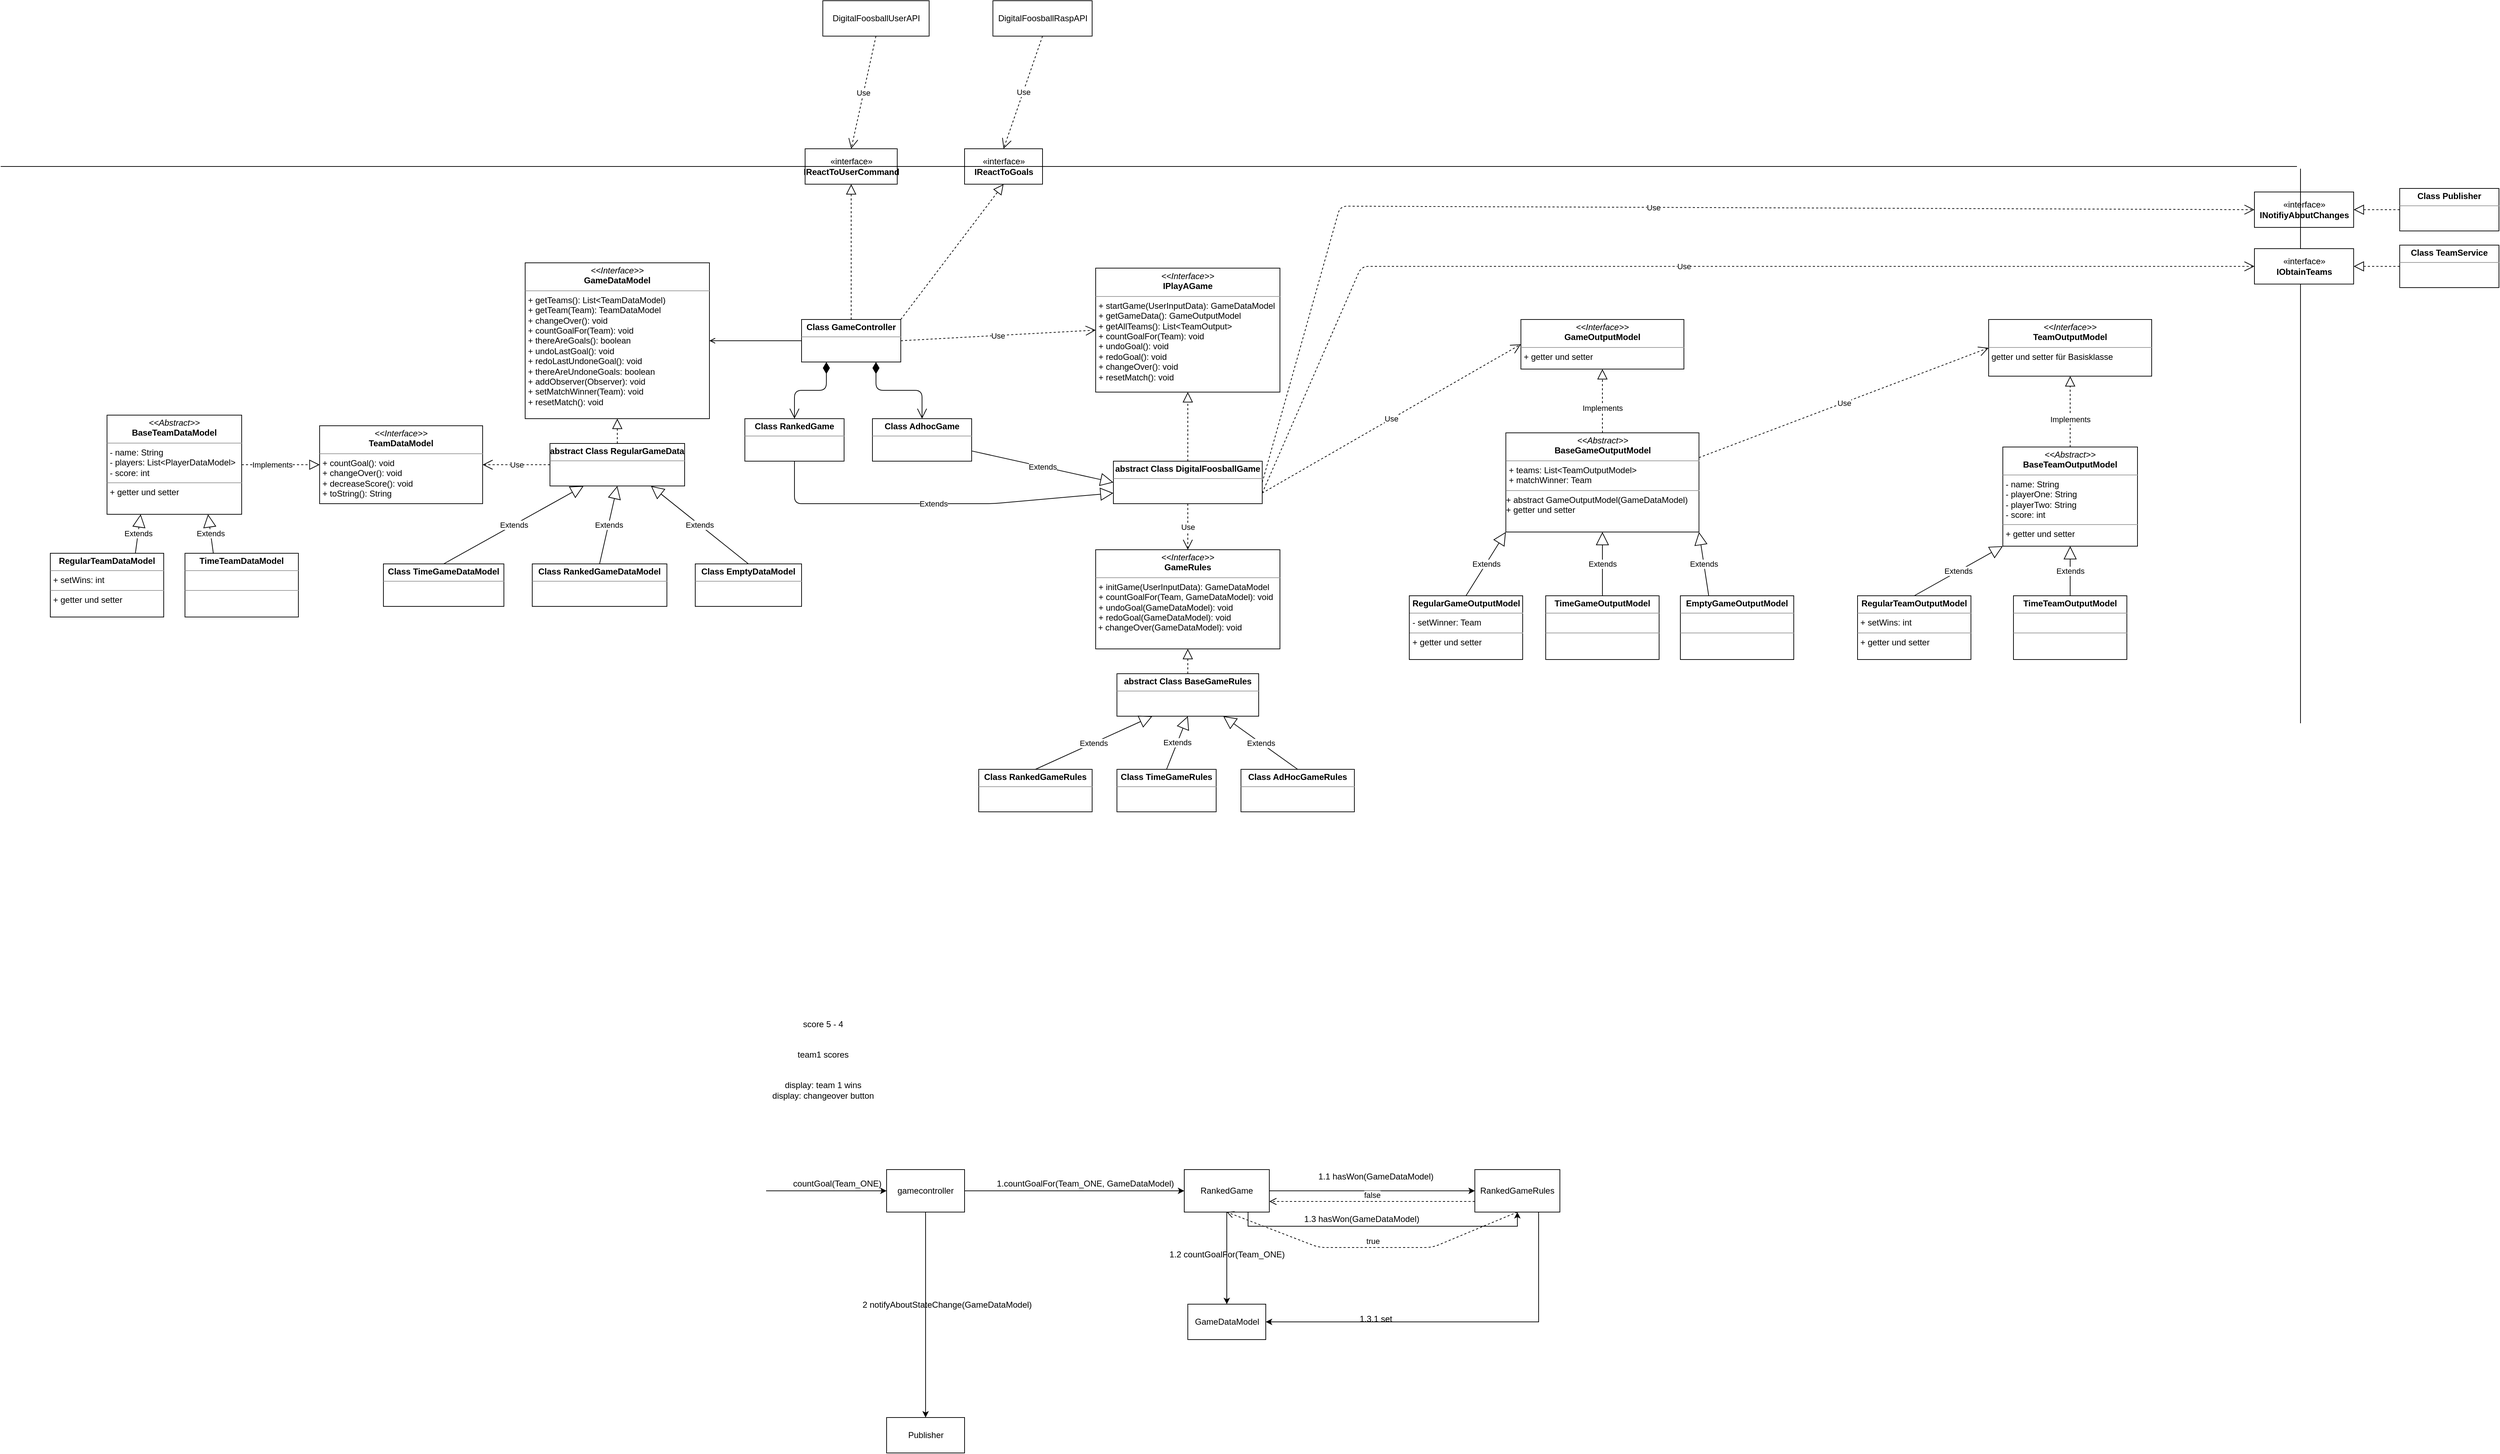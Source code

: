 <mxfile version="13.0.3" type="device"><diagram id="8A-3GBHilMgsX3fEYvuh" name="Page-1"><mxGraphModel dx="5867" dy="4175" grid="1" gridSize="10" guides="1" tooltips="1" connect="1" arrows="1" fold="1" page="1" pageScale="1" pageWidth="4681" pageHeight="3300" math="0" shadow="0"><root><mxCell id="0"/><mxCell id="1" parent="0"/><mxCell id="ubxK8QNQIeWMXq0OC-1E-4" value="«interface»&lt;br&gt;&lt;b&gt;IReactToGoals&lt;/b&gt;" style="html=1;" parent="1" vertex="1"><mxGeometry x="380" y="-131" width="110" height="50" as="geometry"/></mxCell><mxCell id="ubxK8QNQIeWMXq0OC-1E-5" value="«interface»&lt;br&gt;&lt;b&gt;IReactToUserCommand&lt;/b&gt;" style="html=1;" parent="1" vertex="1"><mxGeometry x="155" y="-131" width="130" height="50" as="geometry"/></mxCell><mxCell id="ubxK8QNQIeWMXq0OC-1E-8" value="" style="endArrow=block;dashed=1;endFill=0;endSize=12;html=1;entryX=0.5;entryY=1;entryDx=0;entryDy=0;exitX=0.5;exitY=0;exitDx=0;exitDy=0;" parent="1" source="ubxK8QNQIeWMXq0OC-1E-28" target="ubxK8QNQIeWMXq0OC-1E-5" edge="1"><mxGeometry width="160" relative="1" as="geometry"><mxPoint x="220" y="90" as="sourcePoint"/><mxPoint x="720" y="350" as="targetPoint"/></mxGeometry></mxCell><mxCell id="ubxK8QNQIeWMXq0OC-1E-9" value="" style="endArrow=block;dashed=1;endFill=0;endSize=12;html=1;entryX=0.5;entryY=1;entryDx=0;entryDy=0;exitX=1;exitY=0;exitDx=0;exitDy=0;" parent="1" source="ubxK8QNQIeWMXq0OC-1E-28" target="ubxK8QNQIeWMXq0OC-1E-4" edge="1"><mxGeometry width="160" relative="1" as="geometry"><mxPoint x="220" y="100" as="sourcePoint"/><mxPoint x="720" y="350" as="targetPoint"/></mxGeometry></mxCell><mxCell id="ubxK8QNQIeWMXq0OC-1E-11" value="DigitalFoosballUserAPI" style="html=1;" parent="1" vertex="1"><mxGeometry x="180" y="-340" width="150" height="50" as="geometry"/></mxCell><mxCell id="ubxK8QNQIeWMXq0OC-1E-12" value="Use" style="endArrow=open;endSize=12;dashed=1;html=1;exitX=0.5;exitY=1;exitDx=0;exitDy=0;entryX=0.5;entryY=0;entryDx=0;entryDy=0;" parent="1" source="ubxK8QNQIeWMXq0OC-1E-11" target="ubxK8QNQIeWMXq0OC-1E-5" edge="1"><mxGeometry width="160" relative="1" as="geometry"><mxPoint x="560" y="120" as="sourcePoint"/><mxPoint x="720" y="120" as="targetPoint"/></mxGeometry></mxCell><mxCell id="ubxK8QNQIeWMXq0OC-1E-13" value="DigitalFoosballRaspAPI" style="html=1;" parent="1" vertex="1"><mxGeometry x="420" y="-340" width="140" height="50" as="geometry"/></mxCell><mxCell id="ubxK8QNQIeWMXq0OC-1E-14" value="Use" style="endArrow=open;endSize=12;dashed=1;html=1;exitX=0.5;exitY=1;exitDx=0;exitDy=0;entryX=0.5;entryY=0;entryDx=0;entryDy=0;" parent="1" source="ubxK8QNQIeWMXq0OC-1E-13" target="ubxK8QNQIeWMXq0OC-1E-4" edge="1"><mxGeometry width="160" relative="1" as="geometry"><mxPoint x="590" y="70" as="sourcePoint"/><mxPoint x="750" y="70" as="targetPoint"/></mxGeometry></mxCell><mxCell id="ubxK8QNQIeWMXq0OC-1E-15" value="" style="line;strokeWidth=1;fillColor=none;align=left;verticalAlign=middle;spacingTop=-1;spacingLeft=3;spacingRight=3;rotatable=0;labelPosition=right;points=[];portConstraint=eastwest;" parent="1" vertex="1"><mxGeometry x="-980" y="-110" width="3240" height="8" as="geometry"/></mxCell><mxCell id="ubxK8QNQIeWMXq0OC-1E-23" value="Use" style="endArrow=open;endSize=12;dashed=1;html=1;exitX=1;exitY=0.5;exitDx=0;exitDy=0;entryX=0;entryY=0.5;entryDx=0;entryDy=0;" parent="1" source="ubxK8QNQIeWMXq0OC-1E-28" target="fXqJxoZECTf-5TzWT44z-3" edge="1"><mxGeometry width="160" relative="1" as="geometry"><mxPoint x="280" y="130" as="sourcePoint"/><mxPoint x="640" y="130" as="targetPoint"/></mxGeometry></mxCell><mxCell id="fXqJxoZECTf-5TzWT44z-55" value="" style="edgeStyle=orthogonalEdgeStyle;rounded=0;orthogonalLoop=1;jettySize=auto;html=1;endArrow=open;endFill=0;entryX=1;entryY=0.5;entryDx=0;entryDy=0;" parent="1" source="ubxK8QNQIeWMXq0OC-1E-28" target="fXqJxoZECTf-5TzWT44z-2" edge="1"><mxGeometry relative="1" as="geometry"><mxPoint x="70" y="125" as="targetPoint"/></mxGeometry></mxCell><mxCell id="ubxK8QNQIeWMXq0OC-1E-28" value="&lt;p style=&quot;margin: 0px ; margin-top: 4px ; text-align: center&quot;&gt;&lt;b&gt;Class GameController&lt;/b&gt;&lt;/p&gt;&lt;hr size=&quot;1&quot;&gt;&lt;div style=&quot;height: 2px&quot;&gt;&lt;/div&gt;" style="verticalAlign=top;align=left;overflow=fill;fontSize=12;fontFamily=Helvetica;html=1;" parent="1" vertex="1"><mxGeometry x="150" y="110" width="140" height="60" as="geometry"/></mxCell><mxCell id="ubxK8QNQIeWMXq0OC-1E-29" value="&lt;p style=&quot;margin: 0px ; margin-top: 4px ; text-align: center&quot;&gt;&lt;b&gt;Class RankedGame&lt;/b&gt;&lt;/p&gt;&lt;hr size=&quot;1&quot;&gt;&lt;div style=&quot;height: 2px&quot;&gt;&lt;/div&gt;" style="verticalAlign=top;align=left;overflow=fill;fontSize=12;fontFamily=Helvetica;html=1;" parent="1" vertex="1"><mxGeometry x="70" y="250" width="140" height="60" as="geometry"/></mxCell><mxCell id="ubxK8QNQIeWMXq0OC-1E-30" value="&lt;p style=&quot;margin: 0px ; margin-top: 4px ; text-align: center&quot;&gt;&lt;b&gt;Class AdhocGame&lt;/b&gt;&lt;/p&gt;&lt;hr size=&quot;1&quot;&gt;&lt;div style=&quot;height: 2px&quot;&gt;&lt;/div&gt;" style="verticalAlign=top;align=left;overflow=fill;fontSize=12;fontFamily=Helvetica;html=1;" parent="1" vertex="1"><mxGeometry x="250" y="250" width="140" height="60" as="geometry"/></mxCell><mxCell id="ubxK8QNQIeWMXq0OC-1E-32" value="" style="endArrow=open;html=1;endSize=12;startArrow=diamondThin;startSize=14;startFill=1;edgeStyle=orthogonalEdgeStyle;align=left;verticalAlign=bottom;exitX=0.75;exitY=1;exitDx=0;exitDy=0;entryX=0.5;entryY=0;entryDx=0;entryDy=0;" parent="1" source="ubxK8QNQIeWMXq0OC-1E-28" target="ubxK8QNQIeWMXq0OC-1E-30" edge="1"><mxGeometry x="-1" y="3" relative="1" as="geometry"><mxPoint x="240" y="170" as="sourcePoint"/><mxPoint x="400" y="170" as="targetPoint"/></mxGeometry></mxCell><mxCell id="ubxK8QNQIeWMXq0OC-1E-33" value="" style="endArrow=open;html=1;endSize=12;startArrow=diamondThin;startSize=14;startFill=1;edgeStyle=orthogonalEdgeStyle;align=left;verticalAlign=bottom;exitX=0.25;exitY=1;exitDx=0;exitDy=0;entryX=0.5;entryY=0;entryDx=0;entryDy=0;" parent="1" source="ubxK8QNQIeWMXq0OC-1E-28" target="ubxK8QNQIeWMXq0OC-1E-29" edge="1"><mxGeometry x="-1" y="3" relative="1" as="geometry"><mxPoint x="590" y="220" as="sourcePoint"/><mxPoint x="750" y="220" as="targetPoint"/></mxGeometry></mxCell><mxCell id="ubxK8QNQIeWMXq0OC-1E-34" value="&lt;p style=&quot;margin: 0px ; margin-top: 4px ; text-align: center&quot;&gt;&lt;b&gt;abstract Class DigitalFoosballGame&lt;/b&gt;&lt;/p&gt;&lt;hr size=&quot;1&quot;&gt;&lt;div style=&quot;height: 2px&quot;&gt;&lt;/div&gt;" style="verticalAlign=top;align=left;overflow=fill;fontSize=12;fontFamily=Helvetica;html=1;" parent="1" vertex="1"><mxGeometry x="590" y="310" width="210" height="60" as="geometry"/></mxCell><mxCell id="ubxK8QNQIeWMXq0OC-1E-35" value="" style="endArrow=block;dashed=1;endFill=0;endSize=12;html=1;entryX=0.5;entryY=1;entryDx=0;entryDy=0;" parent="1" source="ubxK8QNQIeWMXq0OC-1E-34" target="fXqJxoZECTf-5TzWT44z-3" edge="1"><mxGeometry width="160" relative="1" as="geometry"><mxPoint x="300" y="105" as="sourcePoint"/><mxPoint x="695" y="155" as="targetPoint"/></mxGeometry></mxCell><mxCell id="ubxK8QNQIeWMXq0OC-1E-36" value="Extends" style="endArrow=block;endSize=16;endFill=0;html=1;entryX=0;entryY=0.5;entryDx=0;entryDy=0;" parent="1" source="ubxK8QNQIeWMXq0OC-1E-30" target="ubxK8QNQIeWMXq0OC-1E-34" edge="1"><mxGeometry width="160" relative="1" as="geometry"><mxPoint x="600" y="200" as="sourcePoint"/><mxPoint x="760" y="200" as="targetPoint"/></mxGeometry></mxCell><mxCell id="ubxK8QNQIeWMXq0OC-1E-37" value="Extends" style="endArrow=block;endSize=16;endFill=0;html=1;entryX=0;entryY=0.75;entryDx=0;entryDy=0;exitX=0.5;exitY=1;exitDx=0;exitDy=0;" parent="1" source="ubxK8QNQIeWMXq0OC-1E-29" target="ubxK8QNQIeWMXq0OC-1E-34" edge="1"><mxGeometry width="160" relative="1" as="geometry"><mxPoint x="400" y="290" as="sourcePoint"/><mxPoint x="600" y="290" as="targetPoint"/><Array as="points"><mxPoint x="140" y="370"/><mxPoint x="420" y="370"/></Array></mxGeometry></mxCell><mxCell id="ubxK8QNQIeWMXq0OC-1E-38" value="«interface»&lt;br&gt;&lt;b&gt;INotifiyAboutChanges&lt;/b&gt;" style="html=1;" parent="1" vertex="1"><mxGeometry x="2200" y="-70" width="140" height="50" as="geometry"/></mxCell><mxCell id="ubxK8QNQIeWMXq0OC-1E-42" value="" style="endArrow=none;html=1;entryX=1;entryY=0.893;entryDx=0;entryDy=0;entryPerimeter=0;" parent="1" edge="1"><mxGeometry width="50" height="50" relative="1" as="geometry"><mxPoint x="2265" y="680" as="sourcePoint"/><mxPoint x="2265" y="-102.856" as="targetPoint"/></mxGeometry></mxCell><mxCell id="ubxK8QNQIeWMXq0OC-1E-43" value="Use" style="endArrow=open;endSize=12;dashed=1;html=1;exitX=1;exitY=0.5;exitDx=0;exitDy=0;entryX=0;entryY=0.5;entryDx=0;entryDy=0;" parent="1" source="ubxK8QNQIeWMXq0OC-1E-34" target="ubxK8QNQIeWMXq0OC-1E-38" edge="1"><mxGeometry width="160" relative="1" as="geometry"><mxPoint x="600" y="200" as="sourcePoint"/><mxPoint x="760" y="200" as="targetPoint"/><Array as="points"><mxPoint x="910" y="-50"/></Array></mxGeometry></mxCell><mxCell id="ubxK8QNQIeWMXq0OC-1E-46" value="&lt;p style=&quot;margin: 0px ; margin-top: 4px ; text-align: center&quot;&gt;&lt;b&gt;abstract Class BaseGameRules&lt;/b&gt;&lt;/p&gt;&lt;hr size=&quot;1&quot;&gt;&lt;div style=&quot;height: 2px&quot;&gt;&amp;nbsp;&lt;/div&gt;" style="verticalAlign=top;align=left;overflow=fill;fontSize=12;fontFamily=Helvetica;html=1;" parent="1" vertex="1"><mxGeometry x="595" y="610" width="200" height="60" as="geometry"/></mxCell><mxCell id="ubxK8QNQIeWMXq0OC-1E-47" value="&lt;p style=&quot;margin: 0px ; margin-top: 4px ; text-align: center&quot;&gt;&lt;b&gt;Class TeamService&lt;/b&gt;&lt;/p&gt;&lt;hr size=&quot;1&quot;&gt;&lt;div style=&quot;height: 2px&quot;&gt;&amp;nbsp;&lt;/div&gt;" style="verticalAlign=top;align=left;overflow=fill;fontSize=12;fontFamily=Helvetica;html=1;" parent="1" vertex="1"><mxGeometry x="2405" y="5" width="140" height="60" as="geometry"/></mxCell><mxCell id="ubxK8QNQIeWMXq0OC-1E-48" value="«interface»&lt;br&gt;&lt;b&gt;IObtainTeams&lt;/b&gt;" style="html=1;" parent="1" vertex="1"><mxGeometry x="2200" y="10" width="140" height="50" as="geometry"/></mxCell><mxCell id="ubxK8QNQIeWMXq0OC-1E-50" value="&lt;p style=&quot;margin: 0px ; margin-top: 4px ; text-align: center&quot;&gt;&lt;b&gt;Class Publisher&lt;/b&gt;&lt;/p&gt;&lt;hr size=&quot;1&quot;&gt;&lt;div style=&quot;height: 2px&quot;&gt;&amp;nbsp;&lt;/div&gt;" style="verticalAlign=top;align=left;overflow=fill;fontSize=12;fontFamily=Helvetica;html=1;" parent="1" vertex="1"><mxGeometry x="2405" y="-75" width="140" height="60" as="geometry"/></mxCell><mxCell id="ubxK8QNQIeWMXq0OC-1E-53" value="Use" style="endArrow=open;endSize=12;dashed=1;html=1;entryX=0;entryY=0.5;entryDx=0;entryDy=0;exitX=1;exitY=0.75;exitDx=0;exitDy=0;" parent="1" source="ubxK8QNQIeWMXq0OC-1E-34" target="ubxK8QNQIeWMXq0OC-1E-48" edge="1"><mxGeometry width="160" relative="1" as="geometry"><mxPoint x="660" y="350" as="sourcePoint"/><mxPoint x="820" y="350" as="targetPoint"/><Array as="points"><mxPoint x="940" y="35"/></Array></mxGeometry></mxCell><mxCell id="ubxK8QNQIeWMXq0OC-1E-55" value="" style="endArrow=block;dashed=1;endFill=0;endSize=12;html=1;entryX=1;entryY=0.5;entryDx=0;entryDy=0;exitX=0;exitY=0.5;exitDx=0;exitDy=0;" parent="1" source="ubxK8QNQIeWMXq0OC-1E-50" target="ubxK8QNQIeWMXq0OC-1E-38" edge="1"><mxGeometry width="160" relative="1" as="geometry"><mxPoint x="1720" y="320" as="sourcePoint"/><mxPoint x="1720" y="165" as="targetPoint"/></mxGeometry></mxCell><mxCell id="ubxK8QNQIeWMXq0OC-1E-56" value="" style="endArrow=block;dashed=1;endFill=0;endSize=12;html=1;entryX=1;entryY=0.5;entryDx=0;entryDy=0;exitX=0;exitY=0.5;exitDx=0;exitDy=0;" parent="1" source="ubxK8QNQIeWMXq0OC-1E-47" target="ubxK8QNQIeWMXq0OC-1E-48" edge="1"><mxGeometry width="160" relative="1" as="geometry"><mxPoint x="1730" y="330" as="sourcePoint"/><mxPoint x="1730" y="175" as="targetPoint"/></mxGeometry></mxCell><mxCell id="ubxK8QNQIeWMXq0OC-1E-57" value="&lt;p style=&quot;margin: 0px ; margin-top: 4px ; text-align: center&quot;&gt;&lt;b&gt;Class RankedGameDataModel&lt;/b&gt;&lt;/p&gt;&lt;hr size=&quot;1&quot;&gt;&lt;div style=&quot;height: 2px&quot;&gt;&lt;/div&gt;" style="verticalAlign=top;align=left;overflow=fill;fontSize=12;fontFamily=Helvetica;html=1;" parent="1" vertex="1"><mxGeometry x="-230" y="455" width="190" height="60" as="geometry"/></mxCell><mxCell id="F2SQrRCJ-QIvbjw8vLha-6" value="&lt;p style=&quot;margin: 0px ; margin-top: 4px ; text-align: center&quot;&gt;&lt;b&gt;Class TimeGameDataModel&lt;/b&gt;&lt;/p&gt;&lt;hr size=&quot;1&quot;&gt;&lt;div style=&quot;height: 2px&quot;&gt;&lt;/div&gt;" style="verticalAlign=top;align=left;overflow=fill;fontSize=12;fontFamily=Helvetica;html=1;" parent="1" vertex="1"><mxGeometry x="-440" y="455" width="170" height="60" as="geometry"/></mxCell><mxCell id="F2SQrRCJ-QIvbjw8vLha-9" value="&lt;p style=&quot;margin: 0px ; margin-top: 4px ; text-align: center&quot;&gt;&lt;b&gt;abstract Class RegularGameDataModel&lt;/b&gt;&lt;/p&gt;&lt;hr size=&quot;1&quot;&gt;&lt;div style=&quot;height: 2px&quot;&gt;&lt;/div&gt;" style="verticalAlign=top;align=left;overflow=fill;fontSize=12;fontFamily=Helvetica;html=1;" parent="1" vertex="1"><mxGeometry x="-205" y="285" width="190" height="60" as="geometry"/></mxCell><mxCell id="F2SQrRCJ-QIvbjw8vLha-10" value="Extends" style="endArrow=block;endSize=16;endFill=0;html=1;entryX=0.5;entryY=1;entryDx=0;entryDy=0;exitX=0.5;exitY=0;exitDx=0;exitDy=0;" parent="1" source="ubxK8QNQIeWMXq0OC-1E-57" target="F2SQrRCJ-QIvbjw8vLha-9" edge="1"><mxGeometry width="160" relative="1" as="geometry"><mxPoint x="400" y="365.556" as="sourcePoint"/><mxPoint x="600" y="410" as="targetPoint"/></mxGeometry></mxCell><mxCell id="F2SQrRCJ-QIvbjw8vLha-12" value="Extends" style="endArrow=block;endSize=16;endFill=0;html=1;entryX=0.75;entryY=1;entryDx=0;entryDy=0;exitX=0.5;exitY=0;exitDx=0;exitDy=0;" parent="1" source="F2SQrRCJ-QIvbjw8vLha-5" target="F2SQrRCJ-QIvbjw8vLha-9" edge="1"><mxGeometry width="160" relative="1" as="geometry"><mxPoint x="605" y="860" as="sourcePoint"/><mxPoint x="865" y="790" as="targetPoint"/></mxGeometry></mxCell><mxCell id="F2SQrRCJ-QIvbjw8vLha-13" value="" style="endArrow=block;dashed=1;endFill=0;endSize=12;html=1;entryX=0.5;entryY=1;entryDx=0;entryDy=0;exitX=0.5;exitY=0;exitDx=0;exitDy=0;" parent="1" source="F2SQrRCJ-QIvbjw8vLha-9" target="fXqJxoZECTf-5TzWT44z-2" edge="1"><mxGeometry width="160" relative="1" as="geometry"><mxPoint x="1470" y="435" as="sourcePoint"/><mxPoint x="845" y="630" as="targetPoint"/></mxGeometry></mxCell><mxCell id="F2SQrRCJ-QIvbjw8vLha-15" value="Use" style="endArrow=open;endSize=12;dashed=1;html=1;exitX=0.5;exitY=1;exitDx=0;exitDy=0;entryX=0.5;entryY=0;entryDx=0;entryDy=0;" parent="1" source="ubxK8QNQIeWMXq0OC-1E-34" target="fXqJxoZECTf-5TzWT44z-1" edge="1"><mxGeometry width="160" relative="1" as="geometry"><mxPoint x="705" y="380" as="sourcePoint"/><mxPoint x="160" y="470" as="targetPoint"/></mxGeometry></mxCell><mxCell id="F2SQrRCJ-QIvbjw8vLha-17" value="&lt;p style=&quot;margin: 0px ; margin-top: 4px ; text-align: center&quot;&gt;&lt;b&gt;Class RankedGameRules&lt;/b&gt;&lt;/p&gt;&lt;hr size=&quot;1&quot;&gt;&lt;div style=&quot;height: 2px&quot;&gt;&lt;/div&gt;" style="verticalAlign=top;align=left;overflow=fill;fontSize=12;fontFamily=Helvetica;html=1;" parent="1" vertex="1"><mxGeometry x="400" y="745" width="160" height="60" as="geometry"/></mxCell><mxCell id="F2SQrRCJ-QIvbjw8vLha-18" value="Extends" style="endArrow=block;endSize=16;endFill=0;html=1;entryX=0.25;entryY=1;entryDx=0;entryDy=0;exitX=0.5;exitY=0;exitDx=0;exitDy=0;" parent="1" source="F2SQrRCJ-QIvbjw8vLha-17" target="ubxK8QNQIeWMXq0OC-1E-46" edge="1"><mxGeometry width="160" relative="1" as="geometry"><mxPoint x="745" y="935" as="sourcePoint"/><mxPoint x="947.5" y="855" as="targetPoint"/></mxGeometry></mxCell><mxCell id="F2SQrRCJ-QIvbjw8vLha-19" value="&lt;p style=&quot;margin: 0px ; margin-top: 4px ; text-align: center&quot;&gt;&lt;b&gt;Class AdHocGameRules&lt;/b&gt;&lt;/p&gt;&lt;hr size=&quot;1&quot;&gt;&lt;div style=&quot;height: 2px&quot;&gt;&lt;/div&gt;" style="verticalAlign=top;align=left;overflow=fill;fontSize=12;fontFamily=Helvetica;html=1;" parent="1" vertex="1"><mxGeometry x="770" y="745" width="160" height="60" as="geometry"/></mxCell><mxCell id="F2SQrRCJ-QIvbjw8vLha-20" value="Extends" style="endArrow=block;endSize=16;endFill=0;html=1;entryX=0.75;entryY=1;entryDx=0;entryDy=0;exitX=0.5;exitY=0;exitDx=0;exitDy=0;" parent="1" source="F2SQrRCJ-QIvbjw8vLha-19" target="ubxK8QNQIeWMXq0OC-1E-46" edge="1"><mxGeometry width="160" relative="1" as="geometry"><mxPoint x="350" y="825" as="sourcePoint"/><mxPoint x="440" y="720" as="targetPoint"/></mxGeometry></mxCell><mxCell id="F2SQrRCJ-QIvbjw8vLha-21" value="&lt;p style=&quot;margin: 0px ; margin-top: 4px ; text-align: center&quot;&gt;&lt;b&gt;Class TimeGameRules&lt;/b&gt;&lt;/p&gt;&lt;hr size=&quot;1&quot;&gt;&lt;div style=&quot;height: 2px&quot;&gt;&lt;/div&gt;" style="verticalAlign=top;align=left;overflow=fill;fontSize=12;fontFamily=Helvetica;html=1;" parent="1" vertex="1"><mxGeometry x="595" y="745" width="140" height="60" as="geometry"/></mxCell><mxCell id="F2SQrRCJ-QIvbjw8vLha-22" value="Extends" style="endArrow=block;endSize=16;endFill=0;html=1;entryX=0.5;entryY=1;entryDx=0;entryDy=0;exitX=0.5;exitY=0;exitDx=0;exitDy=0;" parent="1" source="F2SQrRCJ-QIvbjw8vLha-21" target="ubxK8QNQIeWMXq0OC-1E-46" edge="1"><mxGeometry width="160" relative="1" as="geometry"><mxPoint x="270" y="825" as="sourcePoint"/><mxPoint x="440" y="720" as="targetPoint"/></mxGeometry></mxCell><mxCell id="F2SQrRCJ-QIvbjw8vLha-23" value="" style="endArrow=block;dashed=1;endFill=0;endSize=12;html=1;entryX=0.5;entryY=1;entryDx=0;entryDy=0;exitX=0.5;exitY=0;exitDx=0;exitDy=0;" parent="1" source="ubxK8QNQIeWMXq0OC-1E-46" target="fXqJxoZECTf-5TzWT44z-1" edge="1"><mxGeometry width="160" relative="1" as="geometry"><mxPoint x="855" y="660" as="sourcePoint"/><mxPoint x="160" y="520" as="targetPoint"/></mxGeometry></mxCell><mxCell id="fXqJxoZECTf-5TzWT44z-1" value="&lt;p style=&quot;margin: 0px ; margin-top: 4px ; text-align: center&quot;&gt;&lt;i&gt;&amp;lt;&amp;lt;Interface&amp;gt;&amp;gt;&lt;/i&gt;&lt;br&gt;&lt;b&gt;GameRules&lt;/b&gt;&lt;/p&gt;&lt;hr size=&quot;1&quot;&gt;&lt;p style=&quot;margin: 0px ; margin-left: 4px&quot;&gt;+ initGame(UserInputData): GameDataModel&lt;/p&gt;&lt;p style=&quot;margin: 0px ; margin-left: 4px&quot;&gt;+ countGoalFor(Team, GameDataModel): void&lt;/p&gt;&lt;p style=&quot;margin: 0px ; margin-left: 4px&quot;&gt;+ undoGoal(GameDataModel): void&lt;/p&gt;&lt;p style=&quot;margin: 0px ; margin-left: 4px&quot;&gt;+ redoGoal(GameDataModel): void&lt;span&gt;&amp;nbsp;&lt;/span&gt;&lt;/p&gt;&amp;nbsp;+ changeOver(GameDataModel): void" style="verticalAlign=top;align=left;overflow=fill;fontSize=12;fontFamily=Helvetica;html=1;" parent="1" vertex="1"><mxGeometry x="565" y="435" width="260" height="140" as="geometry"/></mxCell><mxCell id="fXqJxoZECTf-5TzWT44z-2" value="&lt;p style=&quot;margin: 0px ; margin-top: 4px ; text-align: center&quot;&gt;&lt;i&gt;&amp;lt;&amp;lt;Interface&amp;gt;&amp;gt;&lt;/i&gt;&lt;br&gt;&lt;b&gt;GameDataModel&lt;/b&gt;&lt;/p&gt;&lt;hr size=&quot;1&quot;&gt;&lt;p style=&quot;margin: 0px ; margin-left: 4px&quot;&gt;+ getTeams(): List&amp;lt;TeamDataModel)&lt;/p&gt;&lt;p style=&quot;margin: 0px ; margin-left: 4px&quot;&gt;+ getTeam(Team): TeamDataModel&lt;/p&gt;&lt;p style=&quot;margin: 0px ; margin-left: 4px&quot;&gt;+ changeOver(): void&lt;/p&gt;&lt;p style=&quot;margin: 0px ; margin-left: 4px&quot;&gt;+ countGoalFor(Team): void&lt;/p&gt;&lt;p style=&quot;margin: 0px ; margin-left: 4px&quot;&gt;+ thereAreGoals(): boolean&lt;br&gt;&lt;/p&gt;&lt;p style=&quot;margin: 0px ; margin-left: 4px&quot;&gt;+ undoLastGoal(): void&lt;/p&gt;&lt;p style=&quot;margin: 0px ; margin-left: 4px&quot;&gt;+ redoLastUndoneGoal(): void&lt;/p&gt;&lt;p style=&quot;margin: 0px ; margin-left: 4px&quot;&gt;+ thereAreUndoneGoals: boolean&lt;/p&gt;&lt;p style=&quot;margin: 0px ; margin-left: 4px&quot;&gt;+ addObserver(Observer): void&lt;/p&gt;&lt;p style=&quot;margin: 0px ; margin-left: 4px&quot;&gt;+ setMatchWinner(Team): void&lt;/p&gt;&lt;p style=&quot;margin: 0px ; margin-left: 4px&quot;&gt;+ resetMatch(): void&lt;/p&gt;&lt;p style=&quot;margin: 0px ; margin-left: 4px&quot;&gt;&lt;br&gt;&lt;/p&gt;&lt;p style=&quot;margin: 0px ; margin-left: 4px&quot;&gt;&lt;br&gt;&lt;/p&gt;" style="verticalAlign=top;align=left;overflow=fill;fontSize=12;fontFamily=Helvetica;html=1;" parent="1" vertex="1"><mxGeometry x="-240" y="30" width="260" height="220" as="geometry"/></mxCell><mxCell id="fXqJxoZECTf-5TzWT44z-3" value="&lt;p style=&quot;margin: 0px ; margin-top: 4px ; text-align: center&quot;&gt;&lt;i&gt;&amp;lt;&amp;lt;Interface&amp;gt;&amp;gt;&lt;/i&gt;&lt;br&gt;&lt;b&gt;IPlayAGame&lt;/b&gt;&lt;/p&gt;&lt;hr size=&quot;1&quot;&gt;&lt;p style=&quot;margin: 0px ; margin-left: 4px&quot;&gt;+ startGame(UserInputData): GameDataModel&lt;/p&gt;&lt;p style=&quot;margin: 0px ; margin-left: 4px&quot;&gt;+ getGameData(): GameOutputModel&lt;/p&gt;&lt;p style=&quot;margin: 0px ; margin-left: 4px&quot;&gt;+ getAllTeams(): List&amp;lt;TeamOutput&amp;gt;&lt;/p&gt;&lt;p style=&quot;margin: 0px ; margin-left: 4px&quot;&gt;+ countGoalFor(Team): void&lt;/p&gt;&lt;p style=&quot;margin: 0px ; margin-left: 4px&quot;&gt;+ undoGoal(): void&lt;/p&gt;&lt;p style=&quot;margin: 0px ; margin-left: 4px&quot;&gt;+ redoGoal(): void&lt;br&gt;&lt;/p&gt;&lt;p style=&quot;margin: 0px ; margin-left: 4px&quot;&gt;+ changeOver(): void&lt;br&gt;&lt;/p&gt;&lt;p style=&quot;margin: 0px ; margin-left: 4px&quot;&gt;+ resetMatch(): void&lt;br&gt;&lt;/p&gt;" style="verticalAlign=top;align=left;overflow=fill;fontSize=12;fontFamily=Helvetica;html=1;" parent="1" vertex="1"><mxGeometry x="565" y="37.5" width="260" height="175" as="geometry"/></mxCell><mxCell id="fXqJxoZECTf-5TzWT44z-4" value="&lt;p style=&quot;margin: 0px ; margin-top: 4px ; text-align: center&quot;&gt;&lt;i&gt;&amp;lt;&amp;lt;Interface&amp;gt;&amp;gt;&lt;/i&gt;&lt;br&gt;&lt;b&gt;GameOutputModel&lt;/b&gt;&lt;/p&gt;&lt;hr size=&quot;1&quot;&gt;&lt;p style=&quot;margin: 0px ; margin-left: 4px&quot;&gt;+ getter und setter&lt;br&gt;&lt;/p&gt;" style="verticalAlign=top;align=left;overflow=fill;fontSize=12;fontFamily=Helvetica;html=1;" parent="1" vertex="1"><mxGeometry x="1165" y="110" width="230" height="70" as="geometry"/></mxCell><mxCell id="fXqJxoZECTf-5TzWT44z-9" value="&lt;p style=&quot;margin: 0px ; margin-top: 4px ; text-align: center&quot;&gt;&lt;i&gt;&amp;lt;&amp;lt;Abstract&amp;gt;&amp;gt;&lt;/i&gt;&lt;br&gt;&lt;b&gt;BaseGameOutputModel&lt;/b&gt;&lt;/p&gt;&lt;hr size=&quot;1&quot;&gt;&lt;p style=&quot;margin: 0px ; margin-left: 4px&quot;&gt;+ teams: List&amp;lt;TeamOutputModel&amp;gt;&lt;/p&gt;&lt;p style=&quot;margin: 0px ; margin-left: 4px&quot;&gt;+ matchWinner: Team&lt;/p&gt;&lt;hr size=&quot;1&quot;&gt;&lt;p style=&quot;margin: 0px ; margin-left: 4px&quot;&gt;&lt;/p&gt;+ abstract GameOutputModel(GameDataModel)&lt;br&gt;+ getter und setter" style="verticalAlign=top;align=left;overflow=fill;fontSize=12;fontFamily=Helvetica;html=1;" parent="1" vertex="1"><mxGeometry x="1143.75" y="270" width="272.5" height="140" as="geometry"/></mxCell><mxCell id="fXqJxoZECTf-5TzWT44z-12" value="" style="endArrow=block;dashed=1;endFill=0;endSize=12;html=1;entryX=0.5;entryY=1;entryDx=0;entryDy=0;exitX=0.5;exitY=0;exitDx=0;exitDy=0;" parent="1" source="fXqJxoZECTf-5TzWT44z-9" target="fXqJxoZECTf-5TzWT44z-4" edge="1"><mxGeometry width="160" relative="1" as="geometry"><mxPoint x="1050" y="270" as="sourcePoint"/><mxPoint x="1210" y="270" as="targetPoint"/></mxGeometry></mxCell><mxCell id="fXqJxoZECTf-5TzWT44z-13" value="Implements" style="edgeLabel;html=1;align=center;verticalAlign=middle;resizable=0;points=[];" parent="fXqJxoZECTf-5TzWT44z-12" vertex="1" connectable="0"><mxGeometry x="-0.218" relative="1" as="geometry"><mxPoint as="offset"/></mxGeometry></mxCell><mxCell id="fXqJxoZECTf-5TzWT44z-14" value="&lt;p style=&quot;margin: 0px ; margin-top: 4px ; text-align: center&quot;&gt;&lt;b&gt;RegularGameOutputModel&lt;/b&gt;&lt;/p&gt;&lt;hr size=&quot;1&quot;&gt;&lt;p style=&quot;margin: 0px ; margin-left: 4px&quot;&gt;- setWinner: Team&lt;/p&gt;&lt;hr size=&quot;1&quot;&gt;&lt;p style=&quot;margin: 0px ; margin-left: 4px&quot;&gt;+ getter und setter&lt;/p&gt;" style="verticalAlign=top;align=left;overflow=fill;fontSize=12;fontFamily=Helvetica;html=1;" parent="1" vertex="1"><mxGeometry x="1007.5" y="500" width="160" height="90" as="geometry"/></mxCell><mxCell id="fXqJxoZECTf-5TzWT44z-17" value="Extends" style="endArrow=block;endSize=16;endFill=0;html=1;exitX=0.5;exitY=0;exitDx=0;exitDy=0;entryX=0;entryY=1;entryDx=0;entryDy=0;" parent="1" source="fXqJxoZECTf-5TzWT44z-14" target="fXqJxoZECTf-5TzWT44z-9" edge="1"><mxGeometry width="160" relative="1" as="geometry"><mxPoint x="1520" y="310" as="sourcePoint"/><mxPoint x="1680" y="310" as="targetPoint"/></mxGeometry></mxCell><mxCell id="fXqJxoZECTf-5TzWT44z-18" value="&lt;p style=&quot;margin: 0px ; margin-top: 4px ; text-align: center&quot;&gt;&lt;b&gt;TimeGameOutputModel&lt;/b&gt;&lt;/p&gt;&lt;hr size=&quot;1&quot;&gt;&lt;p style=&quot;margin: 0px ; margin-left: 4px&quot;&gt;&lt;br&gt;&lt;/p&gt;&lt;hr size=&quot;1&quot;&gt;&lt;p style=&quot;margin: 0px ; margin-left: 4px&quot;&gt;&lt;br&gt;&lt;/p&gt;" style="verticalAlign=top;align=left;overflow=fill;fontSize=12;fontFamily=Helvetica;html=1;" parent="1" vertex="1"><mxGeometry x="1200" y="500" width="160" height="90" as="geometry"/></mxCell><mxCell id="fXqJxoZECTf-5TzWT44z-19" value="Extends" style="endArrow=block;endSize=16;endFill=0;html=1;exitX=0.5;exitY=0;exitDx=0;exitDy=0;entryX=0.5;entryY=1;entryDx=0;entryDy=0;" parent="1" source="fXqJxoZECTf-5TzWT44z-18" target="fXqJxoZECTf-5TzWT44z-9" edge="1"><mxGeometry width="160" relative="1" as="geometry"><mxPoint x="1520" y="310" as="sourcePoint"/><mxPoint x="1680" y="310" as="targetPoint"/></mxGeometry></mxCell><mxCell id="fXqJxoZECTf-5TzWT44z-20" value="&lt;p style=&quot;margin: 0px ; margin-top: 4px ; text-align: center&quot;&gt;&lt;b&gt;EmptyGameOutputModel&lt;/b&gt;&lt;/p&gt;&lt;hr size=&quot;1&quot;&gt;&lt;p style=&quot;margin: 0px ; margin-left: 4px&quot;&gt;&lt;br&gt;&lt;/p&gt;&lt;hr size=&quot;1&quot;&gt;&lt;p style=&quot;margin: 0px ; margin-left: 4px&quot;&gt;&lt;br&gt;&lt;/p&gt;" style="verticalAlign=top;align=left;overflow=fill;fontSize=12;fontFamily=Helvetica;html=1;" parent="1" vertex="1"><mxGeometry x="1390" y="500" width="160" height="90" as="geometry"/></mxCell><mxCell id="fXqJxoZECTf-5TzWT44z-21" value="Extends" style="endArrow=block;endSize=16;endFill=0;html=1;exitX=0.25;exitY=0;exitDx=0;exitDy=0;entryX=1;entryY=1;entryDx=0;entryDy=0;" parent="1" source="fXqJxoZECTf-5TzWT44z-20" target="fXqJxoZECTf-5TzWT44z-9" edge="1"><mxGeometry width="160" relative="1" as="geometry"><mxPoint x="1520" y="310" as="sourcePoint"/><mxPoint x="1680" y="310" as="targetPoint"/></mxGeometry></mxCell><mxCell id="fXqJxoZECTf-5TzWT44z-24" value="&lt;p style=&quot;margin: 0px ; margin-top: 4px ; text-align: center&quot;&gt;&lt;i&gt;&amp;lt;&amp;lt;Interface&amp;gt;&amp;gt;&lt;/i&gt;&lt;br&gt;&lt;b&gt;TeamOutputModel&lt;/b&gt;&lt;/p&gt;&lt;hr size=&quot;1&quot;&gt;&lt;p style=&quot;margin: 0px ; margin-left: 4px&quot;&gt;getter und setter für Basisklasse&lt;/p&gt;" style="verticalAlign=top;align=left;overflow=fill;fontSize=12;fontFamily=Helvetica;html=1;" parent="1" vertex="1"><mxGeometry x="1825" y="110" width="230" height="80" as="geometry"/></mxCell><mxCell id="fXqJxoZECTf-5TzWT44z-25" value="&lt;p style=&quot;margin: 0px ; margin-top: 4px ; text-align: center&quot;&gt;&lt;i&gt;&amp;lt;&amp;lt;Abstract&amp;gt;&amp;gt;&lt;/i&gt;&lt;br&gt;&lt;b&gt;BaseTeamOutputModel&lt;/b&gt;&lt;/p&gt;&lt;hr size=&quot;1&quot;&gt;&lt;p style=&quot;margin: 0px ; margin-left: 4px&quot;&gt;- name: String&lt;br&gt;&lt;/p&gt;&lt;p style=&quot;margin: 0px ; margin-left: 4px&quot;&gt;- playerOne: String&lt;/p&gt;&lt;p style=&quot;margin: 0px ; margin-left: 4px&quot;&gt;- playerTwo: String&lt;/p&gt;&lt;p style=&quot;margin: 0px ; margin-left: 4px&quot;&gt;- score: int&lt;/p&gt;&lt;hr size=&quot;1&quot;&gt;&lt;p style=&quot;margin: 0px ; margin-left: 4px&quot;&gt;+ getter und setter&lt;/p&gt;" style="verticalAlign=top;align=left;overflow=fill;fontSize=12;fontFamily=Helvetica;html=1;" parent="1" vertex="1"><mxGeometry x="1845" y="290" width="190" height="140" as="geometry"/></mxCell><mxCell id="fXqJxoZECTf-5TzWT44z-26" value="" style="endArrow=block;dashed=1;endFill=0;endSize=12;html=1;entryX=0.5;entryY=1;entryDx=0;entryDy=0;exitX=0.5;exitY=0;exitDx=0;exitDy=0;" parent="1" source="fXqJxoZECTf-5TzWT44z-25" target="fXqJxoZECTf-5TzWT44z-24" edge="1"><mxGeometry width="160" relative="1" as="geometry"><mxPoint x="1710" y="290" as="sourcePoint"/><mxPoint x="1870" y="290" as="targetPoint"/></mxGeometry></mxCell><mxCell id="fXqJxoZECTf-5TzWT44z-27" value="Implements" style="edgeLabel;html=1;align=center;verticalAlign=middle;resizable=0;points=[];" parent="fXqJxoZECTf-5TzWT44z-26" vertex="1" connectable="0"><mxGeometry x="-0.218" relative="1" as="geometry"><mxPoint as="offset"/></mxGeometry></mxCell><mxCell id="fXqJxoZECTf-5TzWT44z-28" value="&lt;p style=&quot;margin: 0px ; margin-top: 4px ; text-align: center&quot;&gt;&lt;b&gt;RegularTeamOutputModel&lt;/b&gt;&lt;/p&gt;&lt;hr size=&quot;1&quot;&gt;&lt;p style=&quot;margin: 0px ; margin-left: 4px&quot;&gt;+ setWins: int&lt;/p&gt;&lt;hr size=&quot;1&quot;&gt;&lt;p style=&quot;margin: 0px ; margin-left: 4px&quot;&gt;+ getter und setter&lt;/p&gt;" style="verticalAlign=top;align=left;overflow=fill;fontSize=12;fontFamily=Helvetica;html=1;" parent="1" vertex="1"><mxGeometry x="1640" y="500" width="160" height="90" as="geometry"/></mxCell><mxCell id="fXqJxoZECTf-5TzWT44z-29" value="Extends" style="endArrow=block;endSize=16;endFill=0;html=1;exitX=0.5;exitY=0;exitDx=0;exitDy=0;entryX=0;entryY=1;entryDx=0;entryDy=0;" parent="1" source="fXqJxoZECTf-5TzWT44z-28" target="fXqJxoZECTf-5TzWT44z-25" edge="1"><mxGeometry width="160" relative="1" as="geometry"><mxPoint x="2180" y="330" as="sourcePoint"/><mxPoint x="2340" y="330" as="targetPoint"/></mxGeometry></mxCell><mxCell id="fXqJxoZECTf-5TzWT44z-30" value="&lt;p style=&quot;margin: 0px ; margin-top: 4px ; text-align: center&quot;&gt;&lt;b&gt;TimeTeamOutputModel&lt;/b&gt;&lt;/p&gt;&lt;hr size=&quot;1&quot;&gt;&lt;p style=&quot;margin: 0px ; margin-left: 4px&quot;&gt;&lt;br&gt;&lt;/p&gt;&lt;hr size=&quot;1&quot;&gt;&lt;p style=&quot;margin: 0px ; margin-left: 4px&quot;&gt;&lt;br&gt;&lt;/p&gt;" style="verticalAlign=top;align=left;overflow=fill;fontSize=12;fontFamily=Helvetica;html=1;" parent="1" vertex="1"><mxGeometry x="1860" y="500" width="160" height="90" as="geometry"/></mxCell><mxCell id="fXqJxoZECTf-5TzWT44z-31" value="Extends" style="endArrow=block;endSize=16;endFill=0;html=1;exitX=0.5;exitY=0;exitDx=0;exitDy=0;entryX=0.5;entryY=1;entryDx=0;entryDy=0;" parent="1" source="fXqJxoZECTf-5TzWT44z-30" target="fXqJxoZECTf-5TzWT44z-25" edge="1"><mxGeometry width="160" relative="1" as="geometry"><mxPoint x="2180" y="330" as="sourcePoint"/><mxPoint x="2340" y="330" as="targetPoint"/></mxGeometry></mxCell><mxCell id="fXqJxoZECTf-5TzWT44z-34" value="&lt;p style=&quot;margin: 0px ; margin-top: 4px ; text-align: center&quot;&gt;&lt;i&gt;&amp;lt;&amp;lt;Interface&amp;gt;&amp;gt;&lt;/i&gt;&lt;br&gt;&lt;b&gt;TeamDataModel&lt;/b&gt;&lt;/p&gt;&lt;hr size=&quot;1&quot;&gt;&lt;p style=&quot;margin: 0px ; margin-left: 4px&quot;&gt;&lt;span&gt;+ countGoal(): void&lt;/span&gt;&lt;br&gt;&lt;/p&gt;&lt;p style=&quot;margin: 0px ; margin-left: 4px&quot;&gt;&lt;span&gt;+ changeOver(): void&lt;/span&gt;&lt;/p&gt;&lt;p style=&quot;margin: 0px ; margin-left: 4px&quot;&gt;&lt;span&gt;+ decreaseScore(): void&lt;/span&gt;&lt;/p&gt;&lt;p style=&quot;margin: 0px ; margin-left: 4px&quot;&gt;&lt;span&gt;+ toString(): String&lt;/span&gt;&lt;/p&gt;&lt;p style=&quot;margin: 0px ; margin-left: 4px&quot;&gt;&lt;span&gt;&lt;br&gt;&lt;/span&gt;&lt;/p&gt;" style="verticalAlign=top;align=left;overflow=fill;fontSize=12;fontFamily=Helvetica;html=1;" parent="1" vertex="1"><mxGeometry x="-530" y="260" width="230" height="110" as="geometry"/></mxCell><mxCell id="fXqJxoZECTf-5TzWT44z-35" value="&lt;p style=&quot;margin: 0px ; margin-top: 4px ; text-align: center&quot;&gt;&lt;i&gt;&amp;lt;&amp;lt;Abstract&amp;gt;&amp;gt;&lt;/i&gt;&lt;br&gt;&lt;b&gt;BaseTeamDataModel&lt;/b&gt;&lt;/p&gt;&lt;hr size=&quot;1&quot;&gt;&lt;p style=&quot;margin: 0px ; margin-left: 4px&quot;&gt;- name: String&lt;br&gt;&lt;/p&gt;&lt;p style=&quot;margin: 0px ; margin-left: 4px&quot;&gt;- players: List&amp;lt;PlayerDataModel&amp;gt;&lt;/p&gt;&lt;p style=&quot;margin: 0px ; margin-left: 4px&quot;&gt;- score: int&lt;/p&gt;&lt;hr size=&quot;1&quot;&gt;&lt;p style=&quot;margin: 0px ; margin-left: 4px&quot;&gt;+ getter und setter&lt;/p&gt;" style="verticalAlign=top;align=left;overflow=fill;fontSize=12;fontFamily=Helvetica;html=1;" parent="1" vertex="1"><mxGeometry x="-830" y="245" width="190" height="140" as="geometry"/></mxCell><mxCell id="fXqJxoZECTf-5TzWT44z-36" value="" style="endArrow=block;dashed=1;endFill=0;endSize=12;html=1;entryX=0;entryY=0.5;entryDx=0;entryDy=0;exitX=1;exitY=0.5;exitDx=0;exitDy=0;" parent="1" source="fXqJxoZECTf-5TzWT44z-35" target="fXqJxoZECTf-5TzWT44z-34" edge="1"><mxGeometry width="160" relative="1" as="geometry"><mxPoint x="1130" y="335" as="sourcePoint"/><mxPoint x="-560" y="320" as="targetPoint"/></mxGeometry></mxCell><mxCell id="fXqJxoZECTf-5TzWT44z-37" value="Implements" style="edgeLabel;html=1;align=center;verticalAlign=middle;resizable=0;points=[];" parent="fXqJxoZECTf-5TzWT44z-36" vertex="1" connectable="0"><mxGeometry x="-0.218" relative="1" as="geometry"><mxPoint as="offset"/></mxGeometry></mxCell><mxCell id="fXqJxoZECTf-5TzWT44z-38" value="&lt;p style=&quot;margin: 0px ; margin-top: 4px ; text-align: center&quot;&gt;&lt;b&gt;RegularTeamDataModel&lt;/b&gt;&lt;/p&gt;&lt;hr size=&quot;1&quot;&gt;&lt;p style=&quot;margin: 0px ; margin-left: 4px&quot;&gt;+ setWins: int&lt;/p&gt;&lt;hr size=&quot;1&quot;&gt;&lt;p style=&quot;margin: 0px ; margin-left: 4px&quot;&gt;+ getter und setter&lt;/p&gt;" style="verticalAlign=top;align=left;overflow=fill;fontSize=12;fontFamily=Helvetica;html=1;" parent="1" vertex="1"><mxGeometry x="-910" y="440" width="160" height="90" as="geometry"/></mxCell><mxCell id="fXqJxoZECTf-5TzWT44z-39" value="Extends" style="endArrow=block;endSize=16;endFill=0;html=1;exitX=0.75;exitY=0;exitDx=0;exitDy=0;entryX=0.25;entryY=1;entryDx=0;entryDy=0;" parent="1" source="fXqJxoZECTf-5TzWT44z-38" target="fXqJxoZECTf-5TzWT44z-35" edge="1"><mxGeometry width="160" relative="1" as="geometry"><mxPoint x="-690" y="-5" as="sourcePoint"/><mxPoint x="-530" y="-5" as="targetPoint"/></mxGeometry></mxCell><mxCell id="fXqJxoZECTf-5TzWT44z-40" value="&lt;p style=&quot;margin: 0px ; margin-top: 4px ; text-align: center&quot;&gt;&lt;b&gt;TimeTeamDataModel&lt;/b&gt;&lt;/p&gt;&lt;hr size=&quot;1&quot;&gt;&lt;p style=&quot;margin: 0px ; margin-left: 4px&quot;&gt;&lt;br&gt;&lt;/p&gt;&lt;hr size=&quot;1&quot;&gt;&lt;p style=&quot;margin: 0px ; margin-left: 4px&quot;&gt;&lt;br&gt;&lt;/p&gt;" style="verticalAlign=top;align=left;overflow=fill;fontSize=12;fontFamily=Helvetica;html=1;" parent="1" vertex="1"><mxGeometry x="-720" y="440" width="160" height="90" as="geometry"/></mxCell><mxCell id="fXqJxoZECTf-5TzWT44z-41" value="Extends" style="endArrow=block;endSize=16;endFill=0;html=1;exitX=0.25;exitY=0;exitDx=0;exitDy=0;entryX=0.75;entryY=1;entryDx=0;entryDy=0;" parent="1" source="fXqJxoZECTf-5TzWT44z-40" target="fXqJxoZECTf-5TzWT44z-35" edge="1"><mxGeometry width="160" relative="1" as="geometry"><mxPoint x="-690" y="-5" as="sourcePoint"/><mxPoint x="-530" y="-5" as="targetPoint"/></mxGeometry></mxCell><mxCell id="fXqJxoZECTf-5TzWT44z-47" value="Use" style="endArrow=open;endSize=12;dashed=1;html=1;entryX=1;entryY=0.5;entryDx=0;entryDy=0;exitX=0;exitY=0.5;exitDx=0;exitDy=0;" parent="1" source="F2SQrRCJ-QIvbjw8vLha-9" target="fXqJxoZECTf-5TzWT44z-34" edge="1"><mxGeometry width="160" relative="1" as="geometry"><mxPoint x="910" y="440" as="sourcePoint"/><mxPoint x="1090" y="470" as="targetPoint"/></mxGeometry></mxCell><mxCell id="fXqJxoZECTf-5TzWT44z-49" value="Use" style="endArrow=open;endSize=12;dashed=1;html=1;exitX=1;exitY=0.25;exitDx=0;exitDy=0;entryX=0;entryY=0.5;entryDx=0;entryDy=0;" parent="1" source="fXqJxoZECTf-5TzWT44z-9" target="fXqJxoZECTf-5TzWT44z-24" edge="1"><mxGeometry width="160" relative="1" as="geometry"><mxPoint x="1360" y="600" as="sourcePoint"/><mxPoint x="1520" y="600" as="targetPoint"/></mxGeometry></mxCell><mxCell id="fXqJxoZECTf-5TzWT44z-51" value="Use" style="endArrow=open;endSize=12;dashed=1;html=1;exitX=1;exitY=0.75;exitDx=0;exitDy=0;entryX=0;entryY=0.5;entryDx=0;entryDy=0;" parent="1" source="ubxK8QNQIeWMXq0OC-1E-34" target="fXqJxoZECTf-5TzWT44z-4" edge="1"><mxGeometry width="160" relative="1" as="geometry"><mxPoint x="720" y="420" as="sourcePoint"/><mxPoint x="880" y="420" as="targetPoint"/></mxGeometry></mxCell><mxCell id="F2SQrRCJ-QIvbjw8vLha-5" value="&lt;p style=&quot;margin: 0px ; margin-top: 4px ; text-align: center&quot;&gt;&lt;b&gt;Class EmptyDataModel&lt;/b&gt;&lt;/p&gt;&lt;hr size=&quot;1&quot;&gt;&lt;div style=&quot;height: 2px&quot;&gt;&lt;/div&gt;" style="verticalAlign=top;align=left;overflow=fill;fontSize=12;fontFamily=Helvetica;html=1;" parent="1" vertex="1"><mxGeometry y="455" width="150" height="60" as="geometry"/></mxCell><mxCell id="fXqJxoZECTf-5TzWT44z-53" value="Extends" style="endArrow=block;endSize=16;endFill=0;html=1;entryX=0.25;entryY=1;entryDx=0;entryDy=0;exitX=0.5;exitY=0;exitDx=0;exitDy=0;" parent="1" source="F2SQrRCJ-QIvbjw8vLha-6" target="F2SQrRCJ-QIvbjw8vLha-9" edge="1"><mxGeometry width="160" relative="1" as="geometry"><mxPoint x="595" y="850.0" as="sourcePoint"/><mxPoint x="-157.5" y="360" as="targetPoint"/></mxGeometry></mxCell><mxCell id="G864jnXtkqK5zrAO_xae-30" style="edgeStyle=orthogonalEdgeStyle;rounded=0;orthogonalLoop=1;jettySize=auto;html=1;exitX=0.5;exitY=1;exitDx=0;exitDy=0;entryX=0.5;entryY=0;entryDx=0;entryDy=0;" edge="1" parent="1" source="G864jnXtkqK5zrAO_xae-4" target="G864jnXtkqK5zrAO_xae-21"><mxGeometry relative="1" as="geometry"/></mxCell><mxCell id="G864jnXtkqK5zrAO_xae-4" value="gamecontroller" style="rounded=0;whiteSpace=wrap;html=1;" vertex="1" parent="1"><mxGeometry x="270" y="1310" width="110" height="60" as="geometry"/></mxCell><mxCell id="G864jnXtkqK5zrAO_xae-5" value="score 5 - 4&lt;br&gt;&lt;br&gt;&lt;br&gt;team1 scores&lt;br&gt;&lt;br&gt;&lt;br&gt;display: team 1 wins&lt;br&gt;display: changeover button" style="text;html=1;align=center;verticalAlign=middle;resizable=0;points=[];autosize=1;" vertex="1" parent="1"><mxGeometry x="100" y="1095" width="160" height="120" as="geometry"/></mxCell><mxCell id="G864jnXtkqK5zrAO_xae-7" value="" style="endArrow=classic;html=1;entryX=0;entryY=0.5;entryDx=0;entryDy=0;" edge="1" parent="1" target="G864jnXtkqK5zrAO_xae-4"><mxGeometry width="50" height="50" relative="1" as="geometry"><mxPoint x="100" y="1340" as="sourcePoint"/><mxPoint x="390" y="1320" as="targetPoint"/></mxGeometry></mxCell><mxCell id="G864jnXtkqK5zrAO_xae-8" value="countGoal(Team_ONE)" style="text;html=1;align=center;verticalAlign=middle;resizable=0;points=[];autosize=1;" vertex="1" parent="1"><mxGeometry x="130" y="1320" width="140" height="20" as="geometry"/></mxCell><mxCell id="G864jnXtkqK5zrAO_xae-19" style="edgeStyle=orthogonalEdgeStyle;rounded=0;orthogonalLoop=1;jettySize=auto;html=1;exitX=0.5;exitY=1;exitDx=0;exitDy=0;" edge="1" parent="1" source="G864jnXtkqK5zrAO_xae-9" target="G864jnXtkqK5zrAO_xae-16"><mxGeometry relative="1" as="geometry"/></mxCell><mxCell id="G864jnXtkqK5zrAO_xae-24" style="edgeStyle=orthogonalEdgeStyle;rounded=0;orthogonalLoop=1;jettySize=auto;html=1;exitX=0.75;exitY=1;exitDx=0;exitDy=0;entryX=0.5;entryY=1;entryDx=0;entryDy=0;" edge="1" parent="1" source="G864jnXtkqK5zrAO_xae-9" target="G864jnXtkqK5zrAO_xae-12"><mxGeometry relative="1" as="geometry"/></mxCell><mxCell id="G864jnXtkqK5zrAO_xae-9" value="RankedGame" style="rounded=0;whiteSpace=wrap;html=1;" vertex="1" parent="1"><mxGeometry x="690" y="1310" width="120" height="60" as="geometry"/></mxCell><mxCell id="G864jnXtkqK5zrAO_xae-10" value="" style="endArrow=classic;html=1;entryX=0;entryY=0.5;entryDx=0;entryDy=0;exitX=1;exitY=0.5;exitDx=0;exitDy=0;" edge="1" parent="1" source="G864jnXtkqK5zrAO_xae-4" target="G864jnXtkqK5zrAO_xae-9"><mxGeometry width="50" height="50" relative="1" as="geometry"><mxPoint x="450" y="1380" as="sourcePoint"/><mxPoint x="500" y="1330" as="targetPoint"/></mxGeometry></mxCell><mxCell id="G864jnXtkqK5zrAO_xae-11" value="1.countGoalFor(Team_ONE, GameDataModel)" style="text;html=1;align=center;verticalAlign=middle;resizable=0;points=[];autosize=1;" vertex="1" parent="1"><mxGeometry x="415" y="1320" width="270" height="20" as="geometry"/></mxCell><mxCell id="G864jnXtkqK5zrAO_xae-28" style="edgeStyle=orthogonalEdgeStyle;rounded=0;orthogonalLoop=1;jettySize=auto;html=1;exitX=0.75;exitY=1;exitDx=0;exitDy=0;entryX=1;entryY=0.5;entryDx=0;entryDy=0;" edge="1" parent="1" source="G864jnXtkqK5zrAO_xae-12" target="G864jnXtkqK5zrAO_xae-16"><mxGeometry relative="1" as="geometry"/></mxCell><mxCell id="G864jnXtkqK5zrAO_xae-12" value="RankedGameRules" style="rounded=0;whiteSpace=wrap;html=1;" vertex="1" parent="1"><mxGeometry x="1100" y="1310" width="120" height="60" as="geometry"/></mxCell><mxCell id="G864jnXtkqK5zrAO_xae-13" value="" style="endArrow=classic;html=1;entryX=0;entryY=0.5;entryDx=0;entryDy=0;exitX=1;exitY=0.5;exitDx=0;exitDy=0;" edge="1" parent="1" source="G864jnXtkqK5zrAO_xae-9" target="G864jnXtkqK5zrAO_xae-12"><mxGeometry width="50" height="50" relative="1" as="geometry"><mxPoint x="680" y="1380" as="sourcePoint"/><mxPoint x="730" y="1330" as="targetPoint"/></mxGeometry></mxCell><mxCell id="G864jnXtkqK5zrAO_xae-14" value="1.1 hasWon(GameDataModel)" style="text;html=1;align=center;verticalAlign=middle;resizable=0;points=[];autosize=1;" vertex="1" parent="1"><mxGeometry x="870" y="1310" width="180" height="20" as="geometry"/></mxCell><mxCell id="G864jnXtkqK5zrAO_xae-15" value="false" style="html=1;verticalAlign=bottom;endArrow=open;dashed=1;endSize=8;exitX=0;exitY=0.75;exitDx=0;exitDy=0;entryX=1;entryY=0.75;entryDx=0;entryDy=0;" edge="1" parent="1" source="G864jnXtkqK5zrAO_xae-12" target="G864jnXtkqK5zrAO_xae-9"><mxGeometry relative="1" as="geometry"><mxPoint x="790" y="1510" as="sourcePoint"/><mxPoint x="710" y="1510" as="targetPoint"/></mxGeometry></mxCell><mxCell id="G864jnXtkqK5zrAO_xae-16" value="GameDataModel" style="html=1;" vertex="1" parent="1"><mxGeometry x="695" y="1500" width="110" height="50" as="geometry"/></mxCell><mxCell id="G864jnXtkqK5zrAO_xae-20" value="1.2 countGoalFor(Team_ONE)" style="text;html=1;align=center;verticalAlign=middle;resizable=0;points=[];autosize=1;" vertex="1" parent="1"><mxGeometry x="660" y="1420" width="180" height="20" as="geometry"/></mxCell><mxCell id="G864jnXtkqK5zrAO_xae-21" value="Publisher" style="html=1;" vertex="1" parent="1"><mxGeometry x="270" y="1660" width="110" height="50" as="geometry"/></mxCell><mxCell id="G864jnXtkqK5zrAO_xae-25" value="1.3 hasWon(GameDataModel)" style="text;html=1;align=center;verticalAlign=middle;resizable=0;points=[];autosize=1;" vertex="1" parent="1"><mxGeometry x="850" y="1370" width="180" height="20" as="geometry"/></mxCell><mxCell id="G864jnXtkqK5zrAO_xae-26" value="true" style="html=1;verticalAlign=bottom;endArrow=open;dashed=1;endSize=8;exitX=0.5;exitY=1;exitDx=0;exitDy=0;entryX=0.5;entryY=1;entryDx=0;entryDy=0;" edge="1" parent="1" source="G864jnXtkqK5zrAO_xae-12" target="G864jnXtkqK5zrAO_xae-9"><mxGeometry relative="1" as="geometry"><mxPoint x="900" y="1470" as="sourcePoint"/><mxPoint x="820" y="1470" as="targetPoint"/><Array as="points"><mxPoint x="1040" y="1420"/><mxPoint x="880" y="1420"/></Array></mxGeometry></mxCell><mxCell id="G864jnXtkqK5zrAO_xae-29" value="1.3.1 set" style="text;html=1;align=center;verticalAlign=middle;resizable=0;points=[];autosize=1;" vertex="1" parent="1"><mxGeometry x="930" y="1511" width="60" height="20" as="geometry"/></mxCell><mxCell id="G864jnXtkqK5zrAO_xae-31" value="2 notifyAboutStateChange(GameDataModel)" style="text;html=1;align=center;verticalAlign=middle;resizable=0;points=[];autosize=1;" vertex="1" parent="1"><mxGeometry x="230" y="1491" width="250" height="20" as="geometry"/></mxCell></root></mxGraphModel></diagram></mxfile>